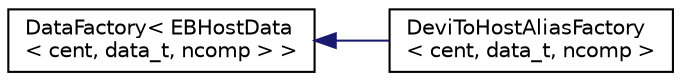 digraph "Graphical Class Hierarchy"
{
  edge [fontname="Helvetica",fontsize="10",labelfontname="Helvetica",labelfontsize="10"];
  node [fontname="Helvetica",fontsize="10",shape=record];
  rankdir="LR";
  Node0 [label="DataFactory\< EBHostData\l\< cent, data_t, ncomp \> \>",height=0.2,width=0.4,color="black", fillcolor="white", style="filled",URL="$classDataFactory.html"];
  Node0 -> Node1 [dir="back",color="midnightblue",fontsize="10",style="solid",fontname="Helvetica"];
  Node1 [label="DeviToHostAliasFactory\l\< cent, data_t, ncomp \>",height=0.2,width=0.4,color="black", fillcolor="white", style="filled",URL="$classDeviToHostAliasFactory.html",tooltip="Factory object to data members of a BoxLayoutData container where objects need a graph in the constru..."];
}
